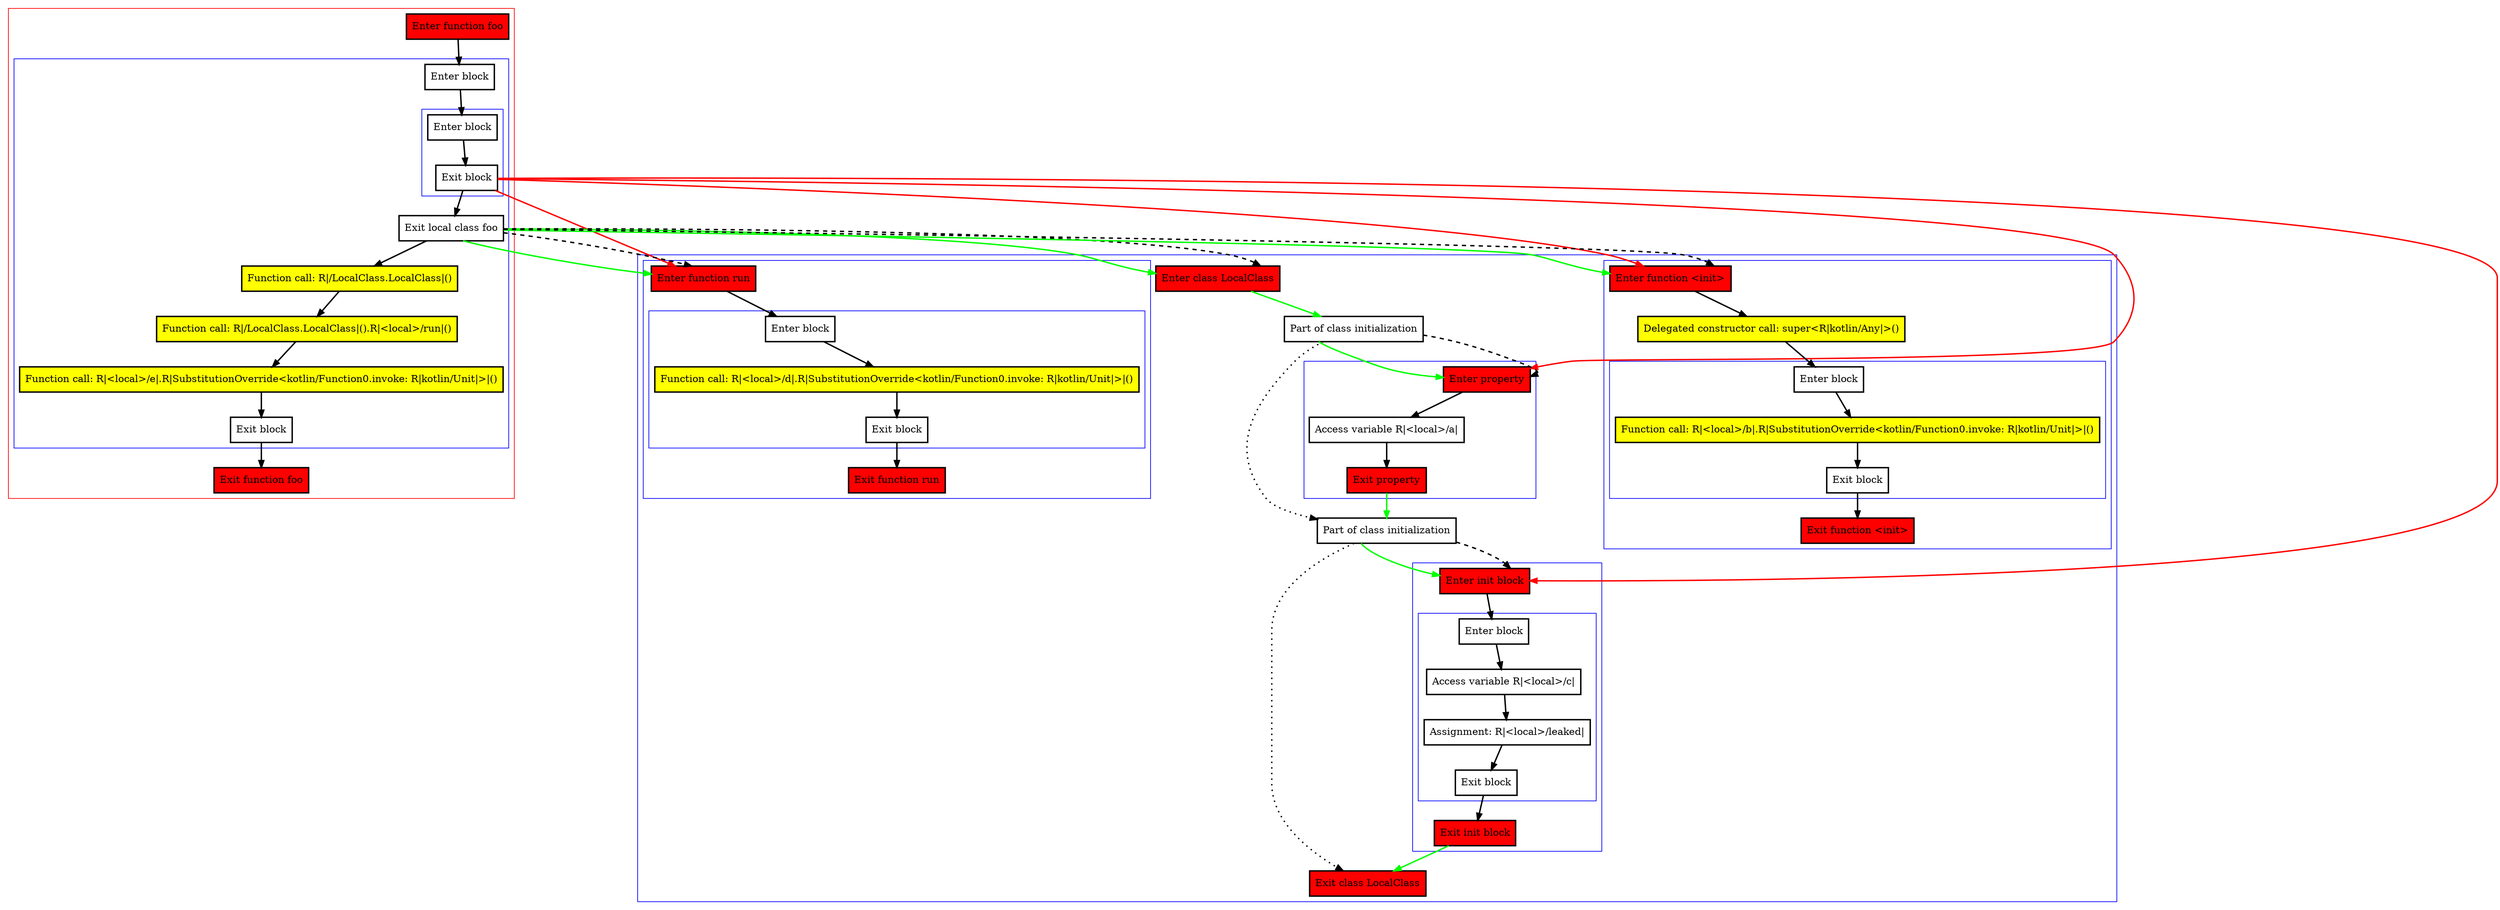 digraph inLocalClass_kt {
    graph [nodesep=3]
    node [shape=box penwidth=2]
    edge [penwidth=2]

    subgraph cluster_0 {
        color=red
        0 [label="Enter function foo" style="filled" fillcolor=red];
        subgraph cluster_1 {
            color=blue
            1 [label="Enter block"];
            subgraph cluster_2 {
                color=blue
                2 [label="Enter block"];
                3 [label="Exit block"];
            }
            4 [label="Exit local class foo"];
            5 [label="Function call: R|/LocalClass.LocalClass|()" style="filled" fillcolor=yellow];
            6 [label="Function call: R|/LocalClass.LocalClass|().R|<local>/run|()" style="filled" fillcolor=yellow];
            7 [label="Function call: R|<local>/e|.R|SubstitutionOverride<kotlin/Function0.invoke: R|kotlin/Unit|>|()" style="filled" fillcolor=yellow];
            8 [label="Exit block"];
        }
        9 [label="Exit function foo" style="filled" fillcolor=red];
    }
    subgraph cluster_3 {
        color=blue
        10 [label="Enter class LocalClass" style="filled" fillcolor=red];
        11 [label="Part of class initialization"];
        subgraph cluster_4 {
            color=blue
            29 [label="Enter function run" style="filled" fillcolor=red];
            subgraph cluster_5 {
                color=blue
                30 [label="Enter block"];
                31 [label="Function call: R|<local>/d|.R|SubstitutionOverride<kotlin/Function0.invoke: R|kotlin/Unit|>|()" style="filled" fillcolor=yellow];
                32 [label="Exit block"];
            }
            33 [label="Exit function run" style="filled" fillcolor=red];
        }
        subgraph cluster_6 {
            color=blue
            23 [label="Enter function <init>" style="filled" fillcolor=red];
            24 [label="Delegated constructor call: super<R|kotlin/Any|>()" style="filled" fillcolor=yellow];
            subgraph cluster_7 {
                color=blue
                25 [label="Enter block"];
                26 [label="Function call: R|<local>/b|.R|SubstitutionOverride<kotlin/Function0.invoke: R|kotlin/Unit|>|()" style="filled" fillcolor=yellow];
                27 [label="Exit block"];
            }
            28 [label="Exit function <init>" style="filled" fillcolor=red];
        }
        subgraph cluster_8 {
            color=blue
            14 [label="Enter property" style="filled" fillcolor=red];
            15 [label="Access variable R|<local>/a|"];
            16 [label="Exit property" style="filled" fillcolor=red];
        }
        12 [label="Part of class initialization"];
        subgraph cluster_9 {
            color=blue
            17 [label="Enter init block" style="filled" fillcolor=red];
            subgraph cluster_10 {
                color=blue
                18 [label="Enter block"];
                19 [label="Access variable R|<local>/c|"];
                20 [label="Assignment: R|<local>/leaked|"];
                21 [label="Exit block"];
            }
            22 [label="Exit init block" style="filled" fillcolor=red];
        }
        13 [label="Exit class LocalClass" style="filled" fillcolor=red];
    }
    0 -> {1};
    1 -> {2};
    2 -> {3};
    3 -> {4};
    3 -> {14 17 23 29} [color=red];
    4 -> {5};
    4 -> {10 23 29} [color=green];
    4 -> {10 23 29} [style=dashed];
    5 -> {6};
    6 -> {7};
    7 -> {8};
    8 -> {9};
    10 -> {11} [color=green];
    11 -> {14} [color=green];
    11 -> {12} [style=dotted];
    11 -> {14} [style=dashed];
    12 -> {17} [color=green];
    12 -> {13} [style=dotted];
    12 -> {17} [style=dashed];
    14 -> {15};
    15 -> {16};
    16 -> {12} [color=green];
    17 -> {18};
    18 -> {19};
    19 -> {20};
    20 -> {21};
    21 -> {22};
    22 -> {13} [color=green];
    23 -> {24};
    24 -> {25};
    25 -> {26};
    26 -> {27};
    27 -> {28};
    29 -> {30};
    30 -> {31};
    31 -> {32};
    32 -> {33};

}
